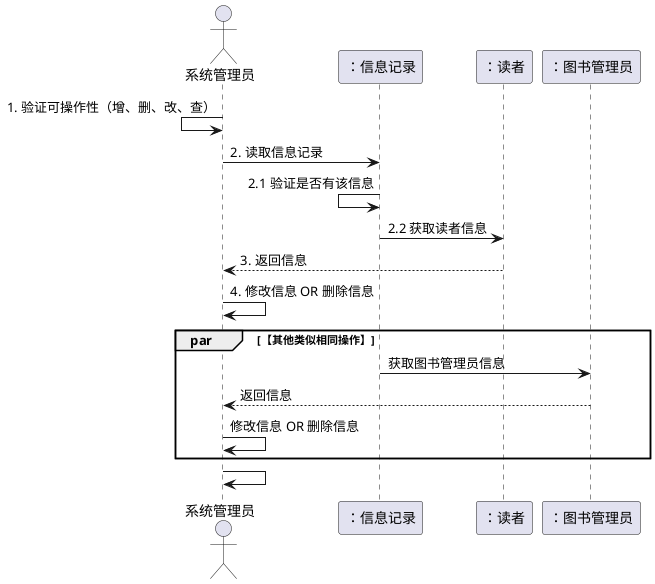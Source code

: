@startuml

actor 系统管理员 as SM
participant "：信息记录" as re
participant "：读者" as read
participant "：图书管理员" as BM

SM <- SM: 1. 验证可操作性（增、删、改、查）
SM -> re: 2. 读取信息记录
re <- re: 2.1 验证是否有该信息
re -> read: 2.2 获取读者信息
SM <-- read: 3. 返回信息
SM -> SM:4. 修改信息 OR 删除信息

par 【其他类似相同操作】
re -> BM: 获取图书管理员信息
SM <-- BM: 返回信息
SM -> SM:修改信息 OR 删除信息
end
SM -> SM
@enduml